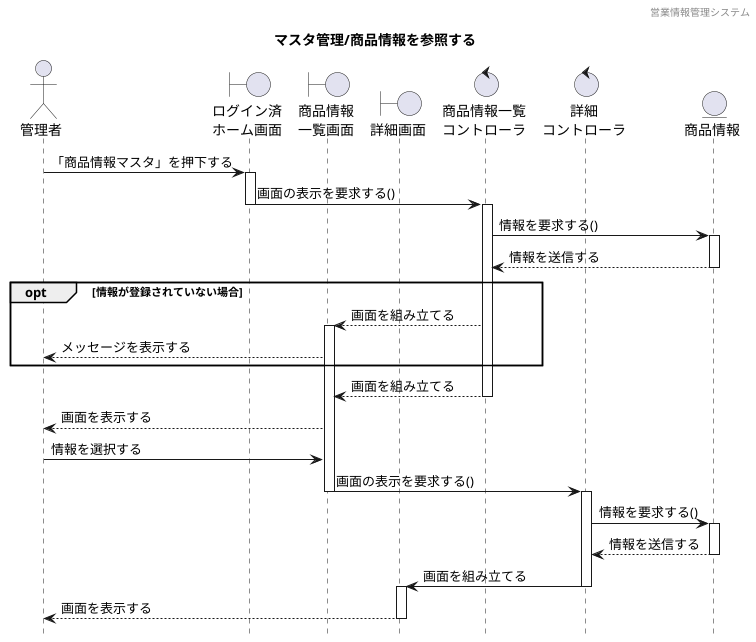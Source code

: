 @startuml ../../images/商品情報マスタ/商品情報管理_参照

hide footbox
header 営業情報管理システム
title マスタ管理/商品情報を参照する

' actor "" as a
actor "管理者" as a1

' boundary "" as b
boundary "ログイン済\nホーム画面" as b1
boundary "商品情報\n一覧画面" as b2
boundary "詳細画面" as b3

' control "" as c
control "商品情報一覧\nコントローラ" as c1
control "詳細\nコントローラ" as c2

' entity "" as e
entity "商品情報" as e1

a1 -> b1 : 「商品情報マスタ」を押下する
activate b1
b1 -> c1 : 画面の表示を要求する()
deactivate b1
activate c1
c1 -> e1 : 情報を要求する()
activate e1
e1 --> c1 : 情報を送信する
deactivate e1
opt 情報が登録されていない場合
c1 --> b2 : 画面を組み立てる
activate b2
b2 --> a1 : メッセージを表示する
end
c1 --> b2 : 画面を組み立てる
deactivate c1
b2 --> a1 : 画面を表示する
a1 -> b2 : 情報を選択する
b2 -> c2 : 画面の表示を要求する()
deactivate b2
activate c2
c2 -> e1 : 情報を要求する()
activate e1
e1 --> c2 : 情報を送信する
deactivate e1
c2 -> b3 : 画面を組み立てる
deactivate c2 
activate b3
b3 --> a1 : 画面を表示する
deactivate b3

@enduml